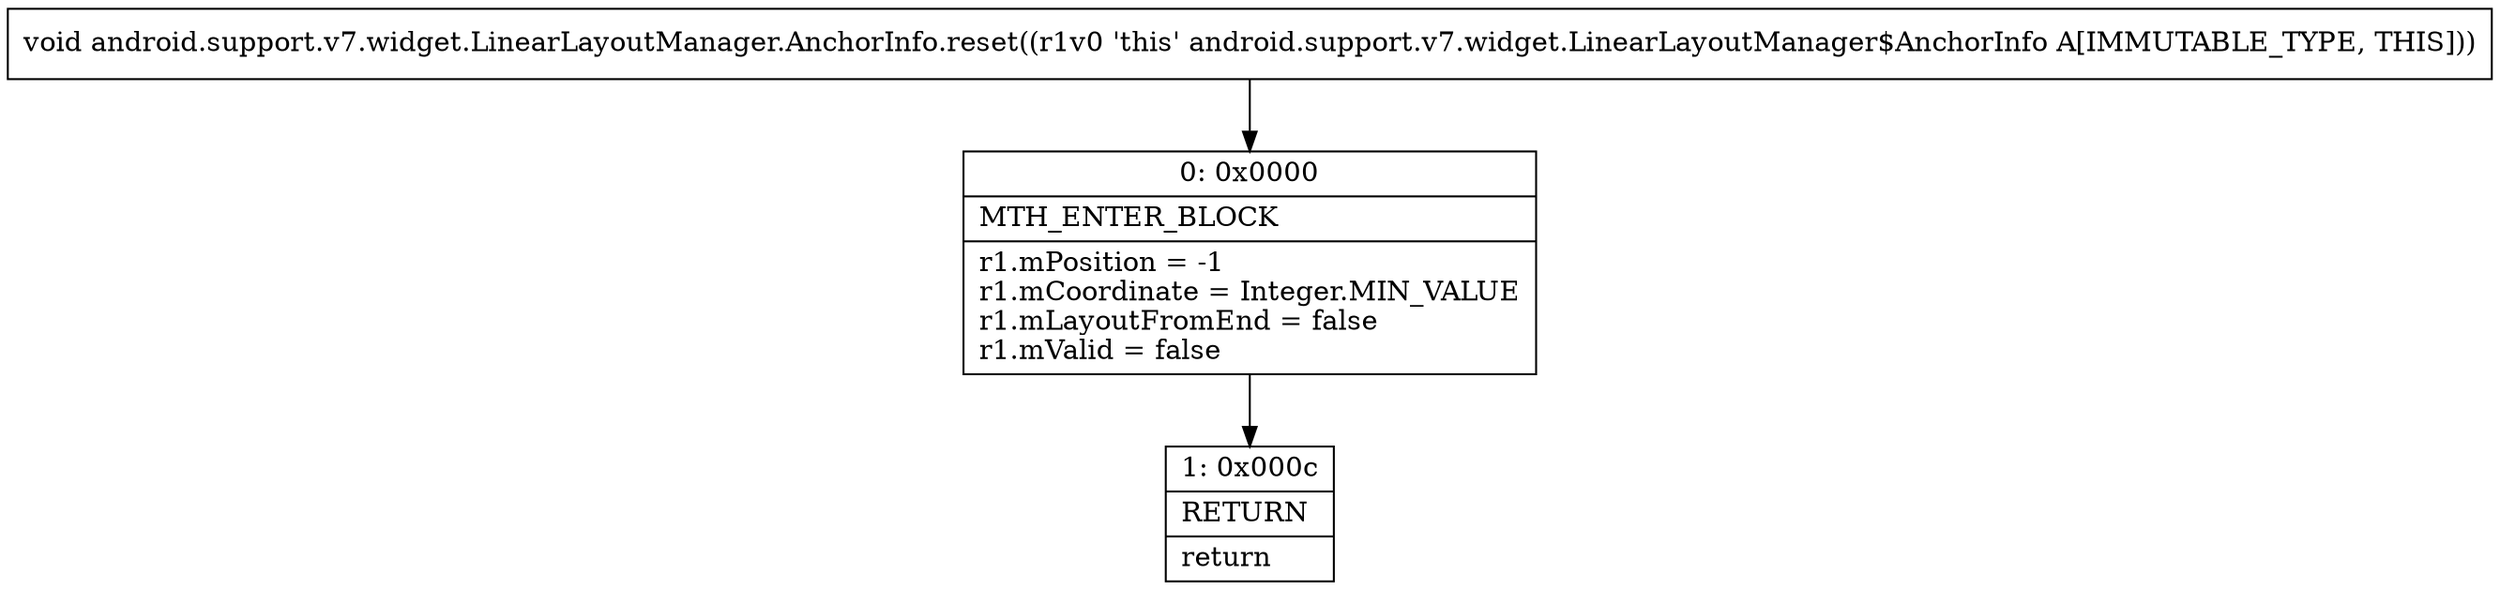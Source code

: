 digraph "CFG forandroid.support.v7.widget.LinearLayoutManager.AnchorInfo.reset()V" {
Node_0 [shape=record,label="{0\:\ 0x0000|MTH_ENTER_BLOCK\l|r1.mPosition = \-1\lr1.mCoordinate = Integer.MIN_VALUE\lr1.mLayoutFromEnd = false\lr1.mValid = false\l}"];
Node_1 [shape=record,label="{1\:\ 0x000c|RETURN\l|return\l}"];
MethodNode[shape=record,label="{void android.support.v7.widget.LinearLayoutManager.AnchorInfo.reset((r1v0 'this' android.support.v7.widget.LinearLayoutManager$AnchorInfo A[IMMUTABLE_TYPE, THIS])) }"];
MethodNode -> Node_0;
Node_0 -> Node_1;
}


